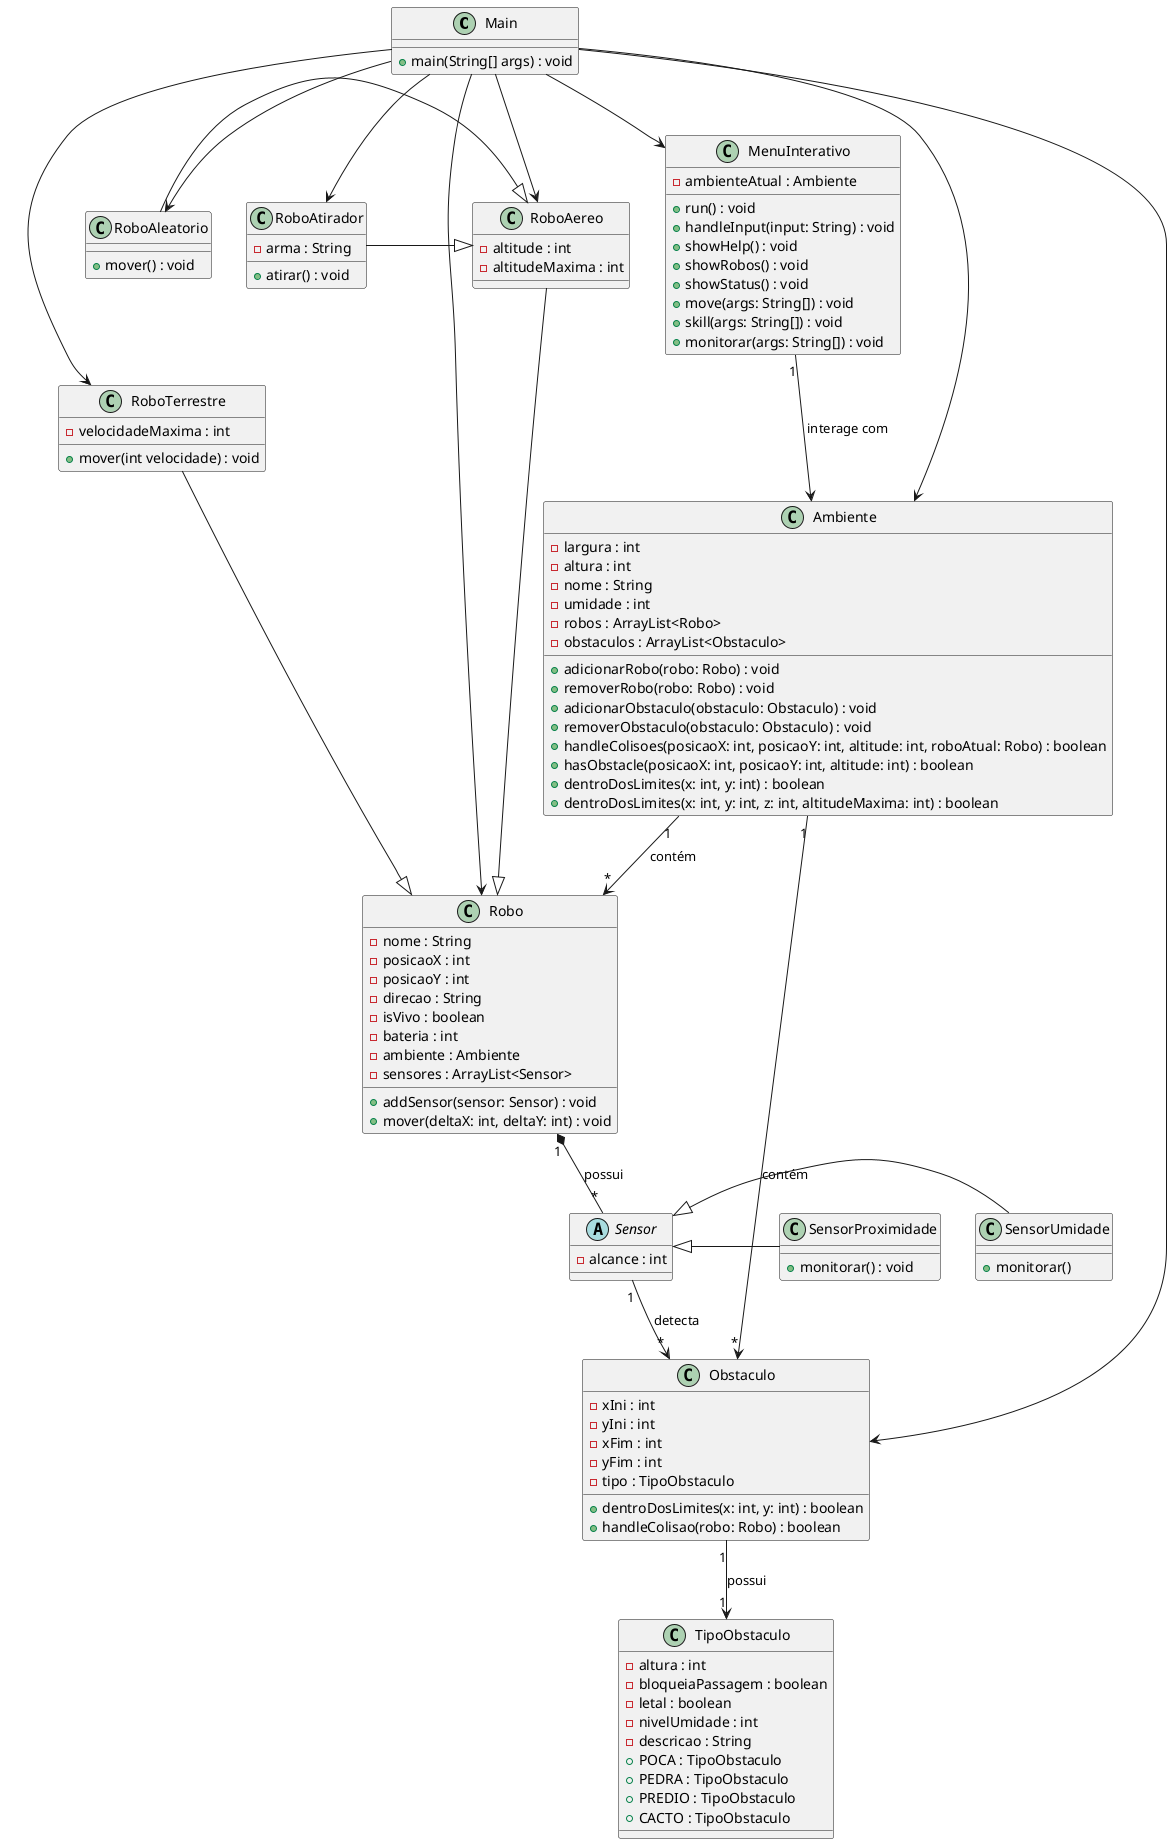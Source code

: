 @startuml

' ======================== CLASSES ========================

class Main {
    + main(String[] args) : void
}

class Ambiente {
    - largura : int
    - altura : int
    - nome : String
    - umidade : int
    - robos : ArrayList<Robo>
    - obstaculos : ArrayList<Obstaculo>
    + adicionarRobo(robo: Robo) : void
    + removerRobo(robo: Robo) : void
    + adicionarObstaculo(obstaculo: Obstaculo) : void
    + removerObstaculo(obstaculo: Obstaculo) : void
    + handleColisoes(posicaoX: int, posicaoY: int, altitude: int, roboAtual: Robo) : boolean
    + hasObstacle(posicaoX: int, posicaoY: int, altitude: int) : boolean
    + dentroDosLimites(x: int, y: int) : boolean
    + dentroDosLimites(x: int, y: int, z: int, altitudeMaxima: int) : boolean
}

class Robo {
    - nome : String
    - posicaoX : int
    - posicaoY : int
    - direcao : String
    - isVivo : boolean
    - bateria : int
    - ambiente : Ambiente
    - sensores : ArrayList<Sensor>
    + addSensor(sensor: Sensor) : void
    + mover(deltaX: int, deltaY: int) : void
}

class RoboAereo {
    - altitude : int
    - altitudeMaxima : int
}

class RoboAleatorio {
    + mover() : void
}

class RoboAtirador {
    - arma : String
    + atirar() : void
}

class RoboTerrestre {
    - velocidadeMaxima : int
    + mover(int velocidade) : void
}

class Obstaculo {
    - xIni : int
    - yIni : int
    - xFim : int
    - yFim : int
    - tipo : TipoObstaculo
    + dentroDosLimites(x: int, y: int) : boolean
    + handleColisao(robo: Robo) : boolean
}

class TipoObstaculo {
    - altura : int
    - bloqueiaPassagem : boolean
    - letal : boolean
    - nivelUmidade : int
    - descricao : String
    + POCA : TipoObstaculo
    + PEDRA : TipoObstaculo
    + PREDIO : TipoObstaculo
    + CACTO : TipoObstaculo
}

class MenuInterativo {
    - ambienteAtual : Ambiente
    + run() : void
    + handleInput(input: String) : void
    + showHelp() : void
    + showRobos() : void
    + showStatus() : void
    + move(args: String[]) : void
    + skill(args: String[]) : void
    + monitorar(args: String[]) : void
}

' Sensores
abstract class Sensor {
    - alcance : int
}

class SensorProximidade {
    + monitorar() : void
}

class SensorUmidade {
    + monitorar()
}

' ======================== RELACIONAMENTOS ========================

Main --> Ambiente
Main --> RoboAleatorio
Main --> RoboAtirador
Main --> RoboTerrestre
Main --> RoboAereo
Main --> Robo
Main --> MenuInterativo
Main --> Obstaculo

Ambiente "1" --> "*" Robo : contém
Ambiente "1" --> "*" Obstaculo : contém

Obstaculo "1" --> "1" TipoObstaculo : possui

Robo "1" *-- "*" Sensor : possui

RoboAereo -|> Robo
RoboAleatorio -|> RoboAereo
RoboAtirador -|> RoboAereo
RoboTerrestre -|> Robo

SensorProximidade -|> Sensor
SensorUmidade -|> Sensor

MenuInterativo "1" --> Ambiente : interage com

Sensor "1" --> "*" Obstaculo : detecta

@enduml
